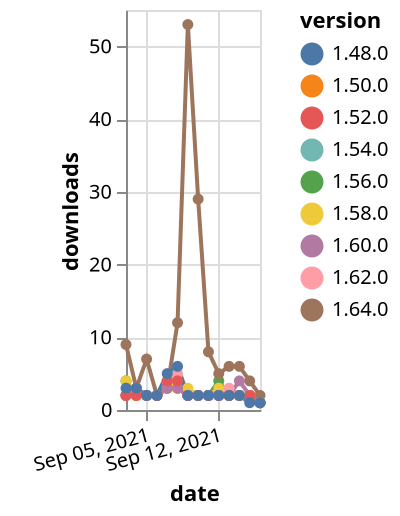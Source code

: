 {"$schema": "https://vega.github.io/schema/vega-lite/v5.json", "description": "A simple bar chart with embedded data.", "data": {"values": [{"date": "2021-09-03", "total": 2515, "delta": 4, "version": "1.56.0"}, {"date": "2021-09-04", "total": 2517, "delta": 2, "version": "1.56.0"}, {"date": "2021-09-05", "total": 2519, "delta": 2, "version": "1.56.0"}, {"date": "2021-09-06", "total": 2521, "delta": 2, "version": "1.56.0"}, {"date": "2021-09-07", "total": 2525, "delta": 4, "version": "1.56.0"}, {"date": "2021-09-08", "total": 2529, "delta": 4, "version": "1.56.0"}, {"date": "2021-09-09", "total": 2531, "delta": 2, "version": "1.56.0"}, {"date": "2021-09-10", "total": 2533, "delta": 2, "version": "1.56.0"}, {"date": "2021-09-11", "total": 2535, "delta": 2, "version": "1.56.0"}, {"date": "2021-09-12", "total": 2539, "delta": 4, "version": "1.56.0"}, {"date": "2021-09-13", "total": 2541, "delta": 2, "version": "1.56.0"}, {"date": "2021-09-14", "total": 2543, "delta": 2, "version": "1.56.0"}, {"date": "2021-09-15", "total": 2545, "delta": 2, "version": "1.56.0"}, {"date": "2021-09-16", "total": 2546, "delta": 1, "version": "1.56.0"}, {"date": "2021-09-03", "total": 630, "delta": 9, "version": "1.64.0"}, {"date": "2021-09-04", "total": 633, "delta": 3, "version": "1.64.0"}, {"date": "2021-09-05", "total": 640, "delta": 7, "version": "1.64.0"}, {"date": "2021-09-06", "total": 642, "delta": 2, "version": "1.64.0"}, {"date": "2021-09-07", "total": 645, "delta": 3, "version": "1.64.0"}, {"date": "2021-09-08", "total": 657, "delta": 12, "version": "1.64.0"}, {"date": "2021-09-09", "total": 710, "delta": 53, "version": "1.64.0"}, {"date": "2021-09-10", "total": 739, "delta": 29, "version": "1.64.0"}, {"date": "2021-09-11", "total": 747, "delta": 8, "version": "1.64.0"}, {"date": "2021-09-12", "total": 752, "delta": 5, "version": "1.64.0"}, {"date": "2021-09-13", "total": 758, "delta": 6, "version": "1.64.0"}, {"date": "2021-09-14", "total": 764, "delta": 6, "version": "1.64.0"}, {"date": "2021-09-15", "total": 768, "delta": 4, "version": "1.64.0"}, {"date": "2021-09-16", "total": 770, "delta": 2, "version": "1.64.0"}, {"date": "2021-09-03", "total": 2812, "delta": 2, "version": "1.54.0"}, {"date": "2021-09-04", "total": 2814, "delta": 2, "version": "1.54.0"}, {"date": "2021-09-05", "total": 2816, "delta": 2, "version": "1.54.0"}, {"date": "2021-09-06", "total": 2818, "delta": 2, "version": "1.54.0"}, {"date": "2021-09-07", "total": 2821, "delta": 3, "version": "1.54.0"}, {"date": "2021-09-08", "total": 2824, "delta": 3, "version": "1.54.0"}, {"date": "2021-09-09", "total": 2826, "delta": 2, "version": "1.54.0"}, {"date": "2021-09-10", "total": 2828, "delta": 2, "version": "1.54.0"}, {"date": "2021-09-11", "total": 2830, "delta": 2, "version": "1.54.0"}, {"date": "2021-09-12", "total": 2832, "delta": 2, "version": "1.54.0"}, {"date": "2021-09-13", "total": 2834, "delta": 2, "version": "1.54.0"}, {"date": "2021-09-14", "total": 2836, "delta": 2, "version": "1.54.0"}, {"date": "2021-09-15", "total": 2838, "delta": 2, "version": "1.54.0"}, {"date": "2021-09-16", "total": 2839, "delta": 1, "version": "1.54.0"}, {"date": "2021-09-03", "total": 1852, "delta": 4, "version": "1.58.0"}, {"date": "2021-09-04", "total": 1854, "delta": 2, "version": "1.58.0"}, {"date": "2021-09-05", "total": 1856, "delta": 2, "version": "1.58.0"}, {"date": "2021-09-06", "total": 1858, "delta": 2, "version": "1.58.0"}, {"date": "2021-09-07", "total": 1862, "delta": 4, "version": "1.58.0"}, {"date": "2021-09-08", "total": 1865, "delta": 3, "version": "1.58.0"}, {"date": "2021-09-09", "total": 1868, "delta": 3, "version": "1.58.0"}, {"date": "2021-09-10", "total": 1870, "delta": 2, "version": "1.58.0"}, {"date": "2021-09-11", "total": 1872, "delta": 2, "version": "1.58.0"}, {"date": "2021-09-12", "total": 1875, "delta": 3, "version": "1.58.0"}, {"date": "2021-09-13", "total": 1877, "delta": 2, "version": "1.58.0"}, {"date": "2021-09-14", "total": 1879, "delta": 2, "version": "1.58.0"}, {"date": "2021-09-15", "total": 1881, "delta": 2, "version": "1.58.0"}, {"date": "2021-09-16", "total": 1882, "delta": 1, "version": "1.58.0"}, {"date": "2021-09-03", "total": 2867, "delta": 2, "version": "1.50.0"}, {"date": "2021-09-04", "total": 2869, "delta": 2, "version": "1.50.0"}, {"date": "2021-09-05", "total": 2871, "delta": 2, "version": "1.50.0"}, {"date": "2021-09-06", "total": 2873, "delta": 2, "version": "1.50.0"}, {"date": "2021-09-07", "total": 2876, "delta": 3, "version": "1.50.0"}, {"date": "2021-09-08", "total": 2879, "delta": 3, "version": "1.50.0"}, {"date": "2021-09-09", "total": 2881, "delta": 2, "version": "1.50.0"}, {"date": "2021-09-10", "total": 2883, "delta": 2, "version": "1.50.0"}, {"date": "2021-09-11", "total": 2885, "delta": 2, "version": "1.50.0"}, {"date": "2021-09-12", "total": 2887, "delta": 2, "version": "1.50.0"}, {"date": "2021-09-13", "total": 2889, "delta": 2, "version": "1.50.0"}, {"date": "2021-09-14", "total": 2891, "delta": 2, "version": "1.50.0"}, {"date": "2021-09-15", "total": 2893, "delta": 2, "version": "1.50.0"}, {"date": "2021-09-16", "total": 2894, "delta": 1, "version": "1.50.0"}, {"date": "2021-09-03", "total": 1595, "delta": 2, "version": "1.62.0"}, {"date": "2021-09-04", "total": 1598, "delta": 3, "version": "1.62.0"}, {"date": "2021-09-05", "total": 1600, "delta": 2, "version": "1.62.0"}, {"date": "2021-09-06", "total": 1602, "delta": 2, "version": "1.62.0"}, {"date": "2021-09-07", "total": 1606, "delta": 4, "version": "1.62.0"}, {"date": "2021-09-08", "total": 1611, "delta": 5, "version": "1.62.0"}, {"date": "2021-09-09", "total": 1613, "delta": 2, "version": "1.62.0"}, {"date": "2021-09-10", "total": 1615, "delta": 2, "version": "1.62.0"}, {"date": "2021-09-11", "total": 1617, "delta": 2, "version": "1.62.0"}, {"date": "2021-09-12", "total": 1619, "delta": 2, "version": "1.62.0"}, {"date": "2021-09-13", "total": 1622, "delta": 3, "version": "1.62.0"}, {"date": "2021-09-14", "total": 1624, "delta": 2, "version": "1.62.0"}, {"date": "2021-09-15", "total": 1626, "delta": 2, "version": "1.62.0"}, {"date": "2021-09-16", "total": 1627, "delta": 1, "version": "1.62.0"}, {"date": "2021-09-03", "total": 1245, "delta": 2, "version": "1.60.0"}, {"date": "2021-09-04", "total": 1248, "delta": 3, "version": "1.60.0"}, {"date": "2021-09-05", "total": 1250, "delta": 2, "version": "1.60.0"}, {"date": "2021-09-06", "total": 1252, "delta": 2, "version": "1.60.0"}, {"date": "2021-09-07", "total": 1255, "delta": 3, "version": "1.60.0"}, {"date": "2021-09-08", "total": 1258, "delta": 3, "version": "1.60.0"}, {"date": "2021-09-09", "total": 1260, "delta": 2, "version": "1.60.0"}, {"date": "2021-09-10", "total": 1262, "delta": 2, "version": "1.60.0"}, {"date": "2021-09-11", "total": 1264, "delta": 2, "version": "1.60.0"}, {"date": "2021-09-12", "total": 1266, "delta": 2, "version": "1.60.0"}, {"date": "2021-09-13", "total": 1268, "delta": 2, "version": "1.60.0"}, {"date": "2021-09-14", "total": 1272, "delta": 4, "version": "1.60.0"}, {"date": "2021-09-15", "total": 1274, "delta": 2, "version": "1.60.0"}, {"date": "2021-09-16", "total": 1275, "delta": 1, "version": "1.60.0"}, {"date": "2021-09-03", "total": 2711, "delta": 2, "version": "1.52.0"}, {"date": "2021-09-04", "total": 2713, "delta": 2, "version": "1.52.0"}, {"date": "2021-09-05", "total": 2715, "delta": 2, "version": "1.52.0"}, {"date": "2021-09-06", "total": 2717, "delta": 2, "version": "1.52.0"}, {"date": "2021-09-07", "total": 2721, "delta": 4, "version": "1.52.0"}, {"date": "2021-09-08", "total": 2725, "delta": 4, "version": "1.52.0"}, {"date": "2021-09-09", "total": 2727, "delta": 2, "version": "1.52.0"}, {"date": "2021-09-10", "total": 2729, "delta": 2, "version": "1.52.0"}, {"date": "2021-09-11", "total": 2731, "delta": 2, "version": "1.52.0"}, {"date": "2021-09-12", "total": 2733, "delta": 2, "version": "1.52.0"}, {"date": "2021-09-13", "total": 2735, "delta": 2, "version": "1.52.0"}, {"date": "2021-09-14", "total": 2737, "delta": 2, "version": "1.52.0"}, {"date": "2021-09-15", "total": 2739, "delta": 2, "version": "1.52.0"}, {"date": "2021-09-16", "total": 2740, "delta": 1, "version": "1.52.0"}, {"date": "2021-09-03", "total": 4492, "delta": 3, "version": "1.48.0"}, {"date": "2021-09-04", "total": 4495, "delta": 3, "version": "1.48.0"}, {"date": "2021-09-05", "total": 4497, "delta": 2, "version": "1.48.0"}, {"date": "2021-09-06", "total": 4499, "delta": 2, "version": "1.48.0"}, {"date": "2021-09-07", "total": 4504, "delta": 5, "version": "1.48.0"}, {"date": "2021-09-08", "total": 4510, "delta": 6, "version": "1.48.0"}, {"date": "2021-09-09", "total": 4512, "delta": 2, "version": "1.48.0"}, {"date": "2021-09-10", "total": 4514, "delta": 2, "version": "1.48.0"}, {"date": "2021-09-11", "total": 4516, "delta": 2, "version": "1.48.0"}, {"date": "2021-09-12", "total": 4518, "delta": 2, "version": "1.48.0"}, {"date": "2021-09-13", "total": 4520, "delta": 2, "version": "1.48.0"}, {"date": "2021-09-14", "total": 4522, "delta": 2, "version": "1.48.0"}, {"date": "2021-09-15", "total": 4523, "delta": 1, "version": "1.48.0"}, {"date": "2021-09-16", "total": 4524, "delta": 1, "version": "1.48.0"}]}, "width": "container", "mark": {"type": "line", "point": {"filled": true}}, "encoding": {"x": {"field": "date", "type": "temporal", "timeUnit": "yearmonthdate", "title": "date", "axis": {"labelAngle": -15}}, "y": {"field": "delta", "type": "quantitative", "title": "downloads"}, "color": {"field": "version", "type": "nominal"}, "tooltip": {"field": "delta"}}}
